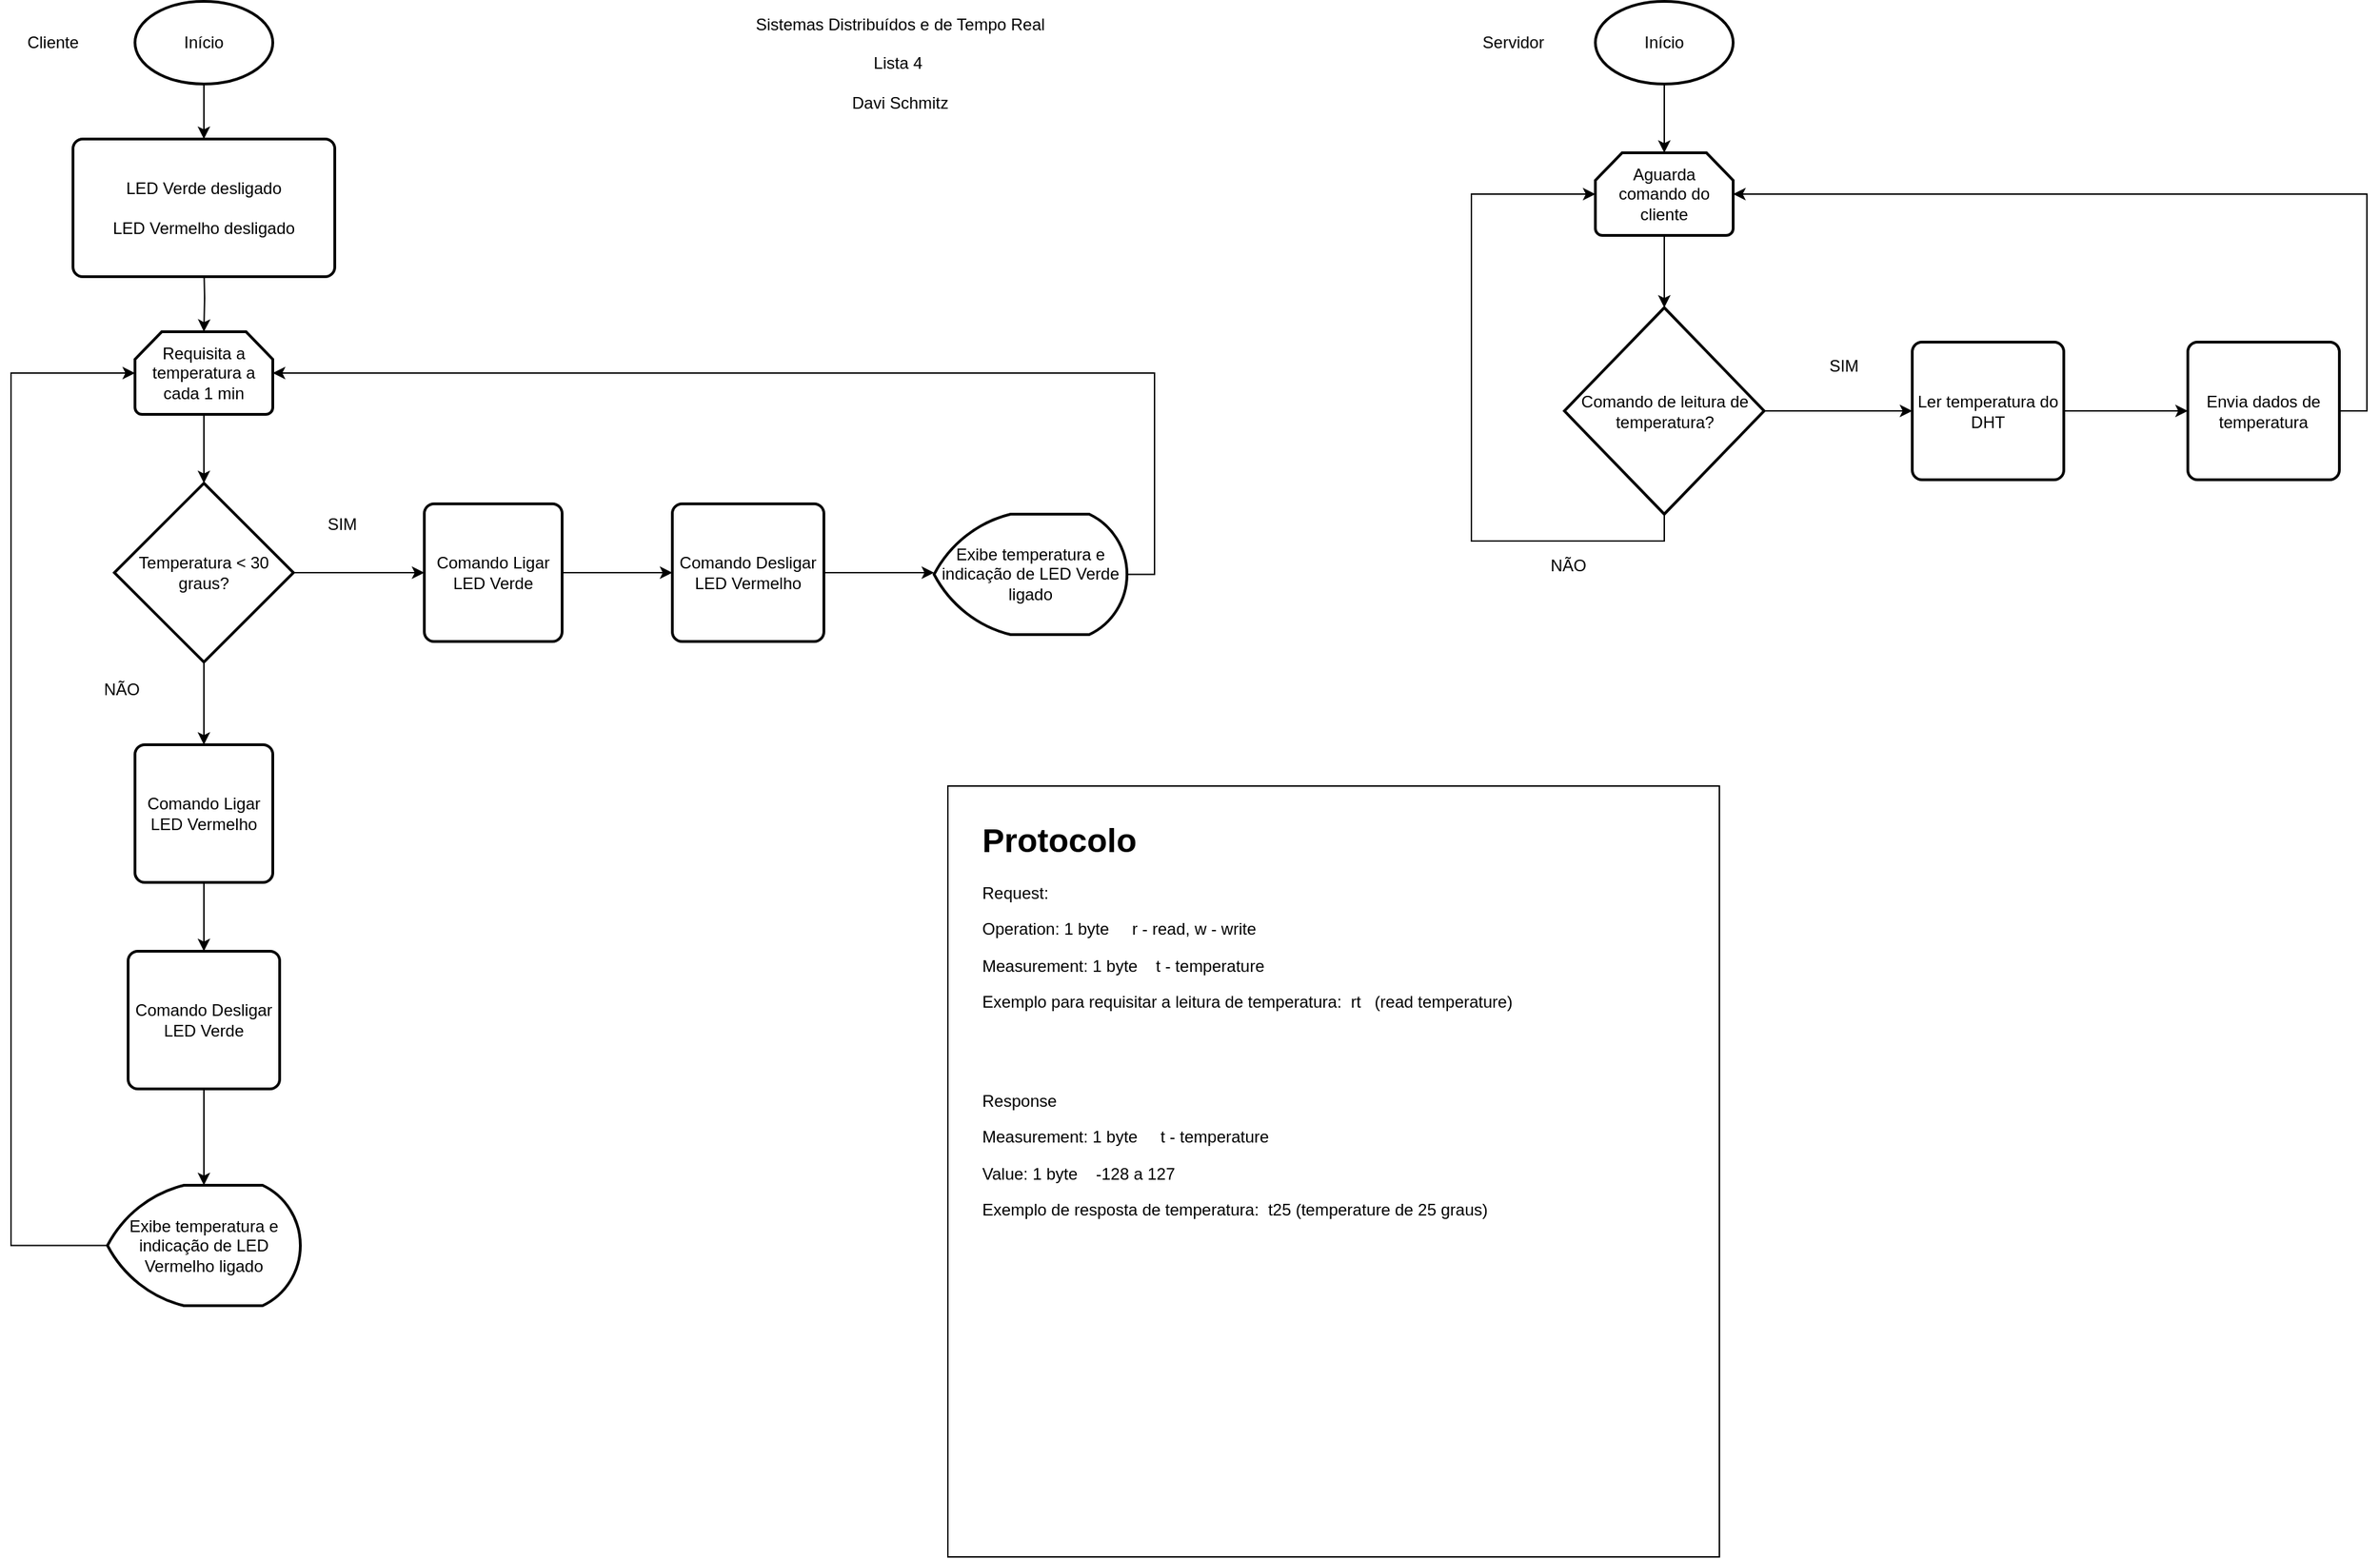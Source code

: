 <mxfile version="20.4.0" type="device"><diagram id="R2lEEEUBdFMjLlhIrx00" name="Page-1"><mxGraphModel dx="2366" dy="1071" grid="1" gridSize="10" guides="1" tooltips="1" connect="1" arrows="1" fold="1" page="1" pageScale="1" pageWidth="3300" pageHeight="4681" math="0" shadow="0" extFonts="Permanent Marker^https://fonts.googleapis.com/css?family=Permanent+Marker"><root><mxCell id="0"/><mxCell id="1" parent="0"/><mxCell id="QKJgqJJw7sDUuffqFae5-2" value="Cliente" style="text;html=1;align=center;verticalAlign=middle;resizable=0;points=[];autosize=1;strokeColor=none;fillColor=none;" parent="1" vertex="1"><mxGeometry x="550" y="35" width="60" height="30" as="geometry"/></mxCell><mxCell id="QKJgqJJw7sDUuffqFae5-5" style="edgeStyle=orthogonalEdgeStyle;rounded=0;orthogonalLoop=1;jettySize=auto;html=1;entryX=0.5;entryY=0;entryDx=0;entryDy=0;entryPerimeter=0;" parent="1" target="QKJgqJJw7sDUuffqFae5-8" edge="1"><mxGeometry relative="1" as="geometry"><mxPoint x="690" y="210" as="sourcePoint"/><mxPoint x="690" y="240" as="targetPoint"/></mxGeometry></mxCell><mxCell id="QKJgqJJw7sDUuffqFae5-6" style="edgeStyle=orthogonalEdgeStyle;rounded=0;orthogonalLoop=1;jettySize=auto;html=1;exitX=0.5;exitY=1;exitDx=0;exitDy=0;entryX=0.5;entryY=0;entryDx=0;entryDy=0;entryPerimeter=0;" parent="1" target="QKJgqJJw7sDUuffqFae5-4" edge="1"><mxGeometry relative="1" as="geometry"><mxPoint x="690" y="340" as="sourcePoint"/><Array as="points"><mxPoint x="690" y="320"/><mxPoint x="690" y="320"/></Array></mxGeometry></mxCell><mxCell id="QKJgqJJw7sDUuffqFae5-9" style="edgeStyle=orthogonalEdgeStyle;rounded=0;orthogonalLoop=1;jettySize=auto;html=1;exitX=1;exitY=0.5;exitDx=0;exitDy=0;exitPerimeter=0;entryX=0;entryY=0.5;entryDx=0;entryDy=0;" parent="1" source="QKJgqJJw7sDUuffqFae5-4" target="QKJgqJJw7sDUuffqFae5-7" edge="1"><mxGeometry relative="1" as="geometry"/></mxCell><mxCell id="QKJgqJJw7sDUuffqFae5-13" style="edgeStyle=orthogonalEdgeStyle;rounded=0;orthogonalLoop=1;jettySize=auto;html=1;exitX=0.5;exitY=1;exitDx=0;exitDy=0;exitPerimeter=0;entryX=0.5;entryY=0;entryDx=0;entryDy=0;" parent="1" source="QKJgqJJw7sDUuffqFae5-4" target="QKJgqJJw7sDUuffqFae5-12" edge="1"><mxGeometry relative="1" as="geometry"/></mxCell><mxCell id="QKJgqJJw7sDUuffqFae5-4" value="Temperatura &amp;lt; 30 graus?" style="strokeWidth=2;html=1;shape=mxgraph.flowchart.decision;whiteSpace=wrap;" parent="1" vertex="1"><mxGeometry x="625" y="370" width="130" height="130" as="geometry"/></mxCell><mxCell id="QKJgqJJw7sDUuffqFae5-15" value="" style="edgeStyle=orthogonalEdgeStyle;rounded=0;orthogonalLoop=1;jettySize=auto;html=1;entryX=0;entryY=0.5;entryDx=0;entryDy=0;" parent="1" source="QKJgqJJw7sDUuffqFae5-7" target="QKJgqJJw7sDUuffqFae5-16" edge="1"><mxGeometry relative="1" as="geometry"><mxPoint x="1020" y="435" as="targetPoint"/></mxGeometry></mxCell><mxCell id="QKJgqJJw7sDUuffqFae5-7" value="Comando Ligar LED Verde" style="rounded=1;whiteSpace=wrap;html=1;absoluteArcSize=1;arcSize=14;strokeWidth=2;" parent="1" vertex="1"><mxGeometry x="850" y="385" width="100" height="100" as="geometry"/></mxCell><mxCell id="QKJgqJJw7sDUuffqFae5-8" value="Requisita a temperatura a cada 1 min" style="strokeWidth=2;html=1;shape=mxgraph.flowchart.loop_limit;whiteSpace=wrap;" parent="1" vertex="1"><mxGeometry x="640" y="260" width="100" height="60" as="geometry"/></mxCell><mxCell id="QKJgqJJw7sDUuffqFae5-10" value="SIM" style="text;html=1;align=center;verticalAlign=middle;resizable=0;points=[];autosize=1;strokeColor=none;fillColor=none;" parent="1" vertex="1"><mxGeometry x="770" y="385" width="40" height="30" as="geometry"/></mxCell><mxCell id="QKJgqJJw7sDUuffqFae5-11" value="NÃO" style="text;html=1;align=center;verticalAlign=middle;resizable=0;points=[];autosize=1;strokeColor=none;fillColor=none;" parent="1" vertex="1"><mxGeometry x="605" y="505" width="50" height="30" as="geometry"/></mxCell><mxCell id="QKJgqJJw7sDUuffqFae5-22" style="edgeStyle=orthogonalEdgeStyle;rounded=0;orthogonalLoop=1;jettySize=auto;html=1;exitX=0.5;exitY=1;exitDx=0;exitDy=0;entryX=0.5;entryY=0;entryDx=0;entryDy=0;" parent="1" source="QKJgqJJw7sDUuffqFae5-12" target="QKJgqJJw7sDUuffqFae5-21" edge="1"><mxGeometry relative="1" as="geometry"/></mxCell><mxCell id="QKJgqJJw7sDUuffqFae5-12" value="Comando Ligar LED Vermelho" style="rounded=1;whiteSpace=wrap;html=1;absoluteArcSize=1;arcSize=14;strokeWidth=2;" parent="1" vertex="1"><mxGeometry x="640" y="560" width="100" height="100" as="geometry"/></mxCell><mxCell id="QKJgqJJw7sDUuffqFae5-16" value="Comando Desligar LED Vermelho" style="rounded=1;whiteSpace=wrap;html=1;absoluteArcSize=1;arcSize=14;strokeWidth=2;" parent="1" vertex="1"><mxGeometry x="1030" y="385" width="110" height="100" as="geometry"/></mxCell><mxCell id="QKJgqJJw7sDUuffqFae5-57" style="edgeStyle=orthogonalEdgeStyle;rounded=0;orthogonalLoop=1;jettySize=auto;html=1;exitX=0.5;exitY=1;exitDx=0;exitDy=0;entryX=0.5;entryY=0;entryDx=0;entryDy=0;entryPerimeter=0;" parent="1" source="QKJgqJJw7sDUuffqFae5-21" target="QKJgqJJw7sDUuffqFae5-31" edge="1"><mxGeometry relative="1" as="geometry"/></mxCell><mxCell id="QKJgqJJw7sDUuffqFae5-21" value="Comando Desligar LED Verde" style="rounded=1;whiteSpace=wrap;html=1;absoluteArcSize=1;arcSize=14;strokeWidth=2;" parent="1" vertex="1"><mxGeometry x="635" y="710" width="110" height="100" as="geometry"/></mxCell><mxCell id="QKJgqJJw7sDUuffqFae5-24" value="LED Verde desligado&lt;br&gt;&lt;br&gt;LED Vermelho desligado" style="rounded=1;whiteSpace=wrap;html=1;absoluteArcSize=1;arcSize=14;strokeWidth=2;" parent="1" vertex="1"><mxGeometry x="595" y="120" width="190" height="100" as="geometry"/></mxCell><mxCell id="QKJgqJJw7sDUuffqFae5-27" style="edgeStyle=orthogonalEdgeStyle;rounded=0;orthogonalLoop=1;jettySize=auto;html=1;exitX=0.5;exitY=1;exitDx=0;exitDy=0;exitPerimeter=0;entryX=0.5;entryY=0;entryDx=0;entryDy=0;" parent="1" source="QKJgqJJw7sDUuffqFae5-25" target="QKJgqJJw7sDUuffqFae5-24" edge="1"><mxGeometry relative="1" as="geometry"/></mxCell><mxCell id="QKJgqJJw7sDUuffqFae5-25" value="Início" style="strokeWidth=2;html=1;shape=mxgraph.flowchart.start_1;whiteSpace=wrap;" parent="1" vertex="1"><mxGeometry x="640" y="20" width="100" height="60" as="geometry"/></mxCell><mxCell id="QKJgqJJw7sDUuffqFae5-28" value="" style="edgeStyle=orthogonalEdgeStyle;rounded=0;orthogonalLoop=1;jettySize=auto;html=1;entryX=0;entryY=0.5;entryDx=0;entryDy=0;exitX=1;exitY=0.5;exitDx=0;exitDy=0;" parent="1" source="QKJgqJJw7sDUuffqFae5-16" edge="1"><mxGeometry relative="1" as="geometry"><mxPoint x="1150" y="435" as="sourcePoint"/><mxPoint x="1220" y="435" as="targetPoint"/></mxGeometry></mxCell><mxCell id="QKJgqJJw7sDUuffqFae5-33" style="edgeStyle=orthogonalEdgeStyle;rounded=0;orthogonalLoop=1;jettySize=auto;html=1;exitX=1;exitY=0.5;exitDx=0;exitDy=0;exitPerimeter=0;entryX=1;entryY=0.5;entryDx=0;entryDy=0;entryPerimeter=0;" parent="1" source="QKJgqJJw7sDUuffqFae5-30" target="QKJgqJJw7sDUuffqFae5-8" edge="1"><mxGeometry relative="1" as="geometry"/></mxCell><mxCell id="QKJgqJJw7sDUuffqFae5-30" value="Exibe temperatura e indicação de LED Verde ligado" style="strokeWidth=2;html=1;shape=mxgraph.flowchart.display;whiteSpace=wrap;" parent="1" vertex="1"><mxGeometry x="1220" y="392.5" width="140" height="87.5" as="geometry"/></mxCell><mxCell id="QKJgqJJw7sDUuffqFae5-32" style="edgeStyle=orthogonalEdgeStyle;rounded=0;orthogonalLoop=1;jettySize=auto;html=1;exitX=0;exitY=0.5;exitDx=0;exitDy=0;exitPerimeter=0;entryX=0;entryY=0.5;entryDx=0;entryDy=0;entryPerimeter=0;" parent="1" source="QKJgqJJw7sDUuffqFae5-31" target="QKJgqJJw7sDUuffqFae5-8" edge="1"><mxGeometry relative="1" as="geometry"><Array as="points"><mxPoint x="550" y="924"/><mxPoint x="550" y="290"/></Array></mxGeometry></mxCell><mxCell id="QKJgqJJw7sDUuffqFae5-31" value="Exibe temperatura e indicação de LED Vermelho ligado" style="strokeWidth=2;html=1;shape=mxgraph.flowchart.display;whiteSpace=wrap;" parent="1" vertex="1"><mxGeometry x="620" y="880" width="140" height="87.5" as="geometry"/></mxCell><mxCell id="QKJgqJJw7sDUuffqFae5-34" value="Servidor" style="text;html=1;align=center;verticalAlign=middle;resizable=0;points=[];autosize=1;strokeColor=none;fillColor=none;" parent="1" vertex="1"><mxGeometry x="1605" y="35" width="70" height="30" as="geometry"/></mxCell><mxCell id="QKJgqJJw7sDUuffqFae5-64" style="edgeStyle=orthogonalEdgeStyle;rounded=0;orthogonalLoop=1;jettySize=auto;html=1;exitX=0.5;exitY=1;exitDx=0;exitDy=0;exitPerimeter=0;entryX=0.5;entryY=0;entryDx=0;entryDy=0;entryPerimeter=0;" parent="1" source="QKJgqJJw7sDUuffqFae5-42" target="QKJgqJJw7sDUuffqFae5-60" edge="1"><mxGeometry relative="1" as="geometry"/></mxCell><mxCell id="QKJgqJJw7sDUuffqFae5-42" value="Aguarda comando do cliente" style="strokeWidth=2;html=1;shape=mxgraph.flowchart.loop_limit;whiteSpace=wrap;" parent="1" vertex="1"><mxGeometry x="1700" y="130" width="100" height="60" as="geometry"/></mxCell><mxCell id="QKJgqJJw7sDUuffqFae5-59" style="edgeStyle=orthogonalEdgeStyle;rounded=0;orthogonalLoop=1;jettySize=auto;html=1;exitX=0.5;exitY=1;exitDx=0;exitDy=0;exitPerimeter=0;entryX=0.5;entryY=0;entryDx=0;entryDy=0;entryPerimeter=0;" parent="1" source="QKJgqJJw7sDUuffqFae5-51" target="QKJgqJJw7sDUuffqFae5-42" edge="1"><mxGeometry relative="1" as="geometry"/></mxCell><mxCell id="QKJgqJJw7sDUuffqFae5-51" value="Início" style="strokeWidth=2;html=1;shape=mxgraph.flowchart.start_1;whiteSpace=wrap;" parent="1" vertex="1"><mxGeometry x="1700" y="20" width="100" height="60" as="geometry"/></mxCell><mxCell id="QKJgqJJw7sDUuffqFae5-63" style="edgeStyle=orthogonalEdgeStyle;rounded=0;orthogonalLoop=1;jettySize=auto;html=1;exitX=1;exitY=0.5;exitDx=0;exitDy=0;exitPerimeter=0;entryX=0;entryY=0.5;entryDx=0;entryDy=0;" parent="1" source="QKJgqJJw7sDUuffqFae5-60" target="QKJgqJJw7sDUuffqFae5-62" edge="1"><mxGeometry relative="1" as="geometry"/></mxCell><mxCell id="QKJgqJJw7sDUuffqFae5-68" style="edgeStyle=orthogonalEdgeStyle;rounded=0;orthogonalLoop=1;jettySize=auto;html=1;exitX=0.5;exitY=1;exitDx=0;exitDy=0;exitPerimeter=0;entryX=0;entryY=0.5;entryDx=0;entryDy=0;entryPerimeter=0;" parent="1" source="QKJgqJJw7sDUuffqFae5-60" target="QKJgqJJw7sDUuffqFae5-42" edge="1"><mxGeometry relative="1" as="geometry"><mxPoint x="1600" y="220" as="targetPoint"/><Array as="points"><mxPoint x="1750" y="412"/><mxPoint x="1610" y="412"/><mxPoint x="1610" y="160"/></Array></mxGeometry></mxCell><mxCell id="QKJgqJJw7sDUuffqFae5-60" value="Comando de leitura de temperatura?" style="strokeWidth=2;html=1;shape=mxgraph.flowchart.decision;whiteSpace=wrap;" parent="1" vertex="1"><mxGeometry x="1677.5" y="242.5" width="145" height="150" as="geometry"/></mxCell><mxCell id="QKJgqJJw7sDUuffqFae5-61" value="SIM" style="text;html=1;align=center;verticalAlign=middle;resizable=0;points=[];autosize=1;strokeColor=none;fillColor=none;" parent="1" vertex="1"><mxGeometry x="1860" y="270" width="40" height="30" as="geometry"/></mxCell><mxCell id="QKJgqJJw7sDUuffqFae5-66" style="edgeStyle=orthogonalEdgeStyle;rounded=0;orthogonalLoop=1;jettySize=auto;html=1;exitX=1;exitY=0.5;exitDx=0;exitDy=0;entryX=0;entryY=0.5;entryDx=0;entryDy=0;" parent="1" source="QKJgqJJw7sDUuffqFae5-62" target="QKJgqJJw7sDUuffqFae5-65" edge="1"><mxGeometry relative="1" as="geometry"/></mxCell><mxCell id="QKJgqJJw7sDUuffqFae5-62" value="Ler temperatura do DHT" style="rounded=1;whiteSpace=wrap;html=1;absoluteArcSize=1;arcSize=14;strokeWidth=2;" parent="1" vertex="1"><mxGeometry x="1930" y="267.5" width="110" height="100" as="geometry"/></mxCell><mxCell id="QKJgqJJw7sDUuffqFae5-67" style="edgeStyle=orthogonalEdgeStyle;rounded=0;orthogonalLoop=1;jettySize=auto;html=1;exitX=1;exitY=0.5;exitDx=0;exitDy=0;entryX=1;entryY=0.5;entryDx=0;entryDy=0;entryPerimeter=0;" parent="1" source="QKJgqJJw7sDUuffqFae5-65" target="QKJgqJJw7sDUuffqFae5-42" edge="1"><mxGeometry relative="1" as="geometry"/></mxCell><mxCell id="QKJgqJJw7sDUuffqFae5-65" value="Envia dados de temperatura" style="rounded=1;whiteSpace=wrap;html=1;absoluteArcSize=1;arcSize=14;strokeWidth=2;" parent="1" vertex="1"><mxGeometry x="2130" y="267.5" width="110" height="100" as="geometry"/></mxCell><mxCell id="QKJgqJJw7sDUuffqFae5-69" value="NÃO" style="text;html=1;align=center;verticalAlign=middle;resizable=0;points=[];autosize=1;strokeColor=none;fillColor=none;" parent="1" vertex="1"><mxGeometry x="1655" y="415" width="50" height="30" as="geometry"/></mxCell><mxCell id="QKJgqJJw7sDUuffqFae5-72" value="&lt;br&gt;&lt;br&gt;" style="whiteSpace=wrap;html=1;aspect=fixed;" parent="1" vertex="1"><mxGeometry x="1230" y="590" width="560" height="560" as="geometry"/></mxCell><mxCell id="QKJgqJJw7sDUuffqFae5-74" value="&lt;h1&gt;Protocolo&lt;/h1&gt;&lt;p&gt;Request:&lt;/p&gt;&lt;p&gt;&lt;span style=&quot;background-color: initial;&quot;&gt;Operation: 1 byte&amp;nbsp; &amp;nbsp; &amp;nbsp;r - read, w - write&lt;/span&gt;&lt;/p&gt;&lt;p&gt;&lt;span style=&quot;background-color: initial;&quot;&gt;Measurement: 1 byte&amp;nbsp; &amp;nbsp; t - temperature&amp;nbsp;&lt;/span&gt;&lt;/p&gt;&lt;p&gt;Exemplo para requisitar a leitura de temperatura:&amp;nbsp; rt&amp;nbsp; &amp;nbsp;(read temperature)&lt;br&gt;&lt;br&gt;&lt;br&gt;&lt;br&gt;&lt;br&gt;Response&lt;/p&gt;&lt;p&gt;Measurement: 1 byte&amp;nbsp; &amp;nbsp; &amp;nbsp;t - temperature&lt;/p&gt;&lt;p&gt;Value: 1 byte&amp;nbsp; &amp;nbsp; -128 a 127&lt;/p&gt;&lt;p&gt;Exemplo de resposta de temperatura:&amp;nbsp; t25 (temperature de 25 graus)&lt;/p&gt;" style="text;html=1;strokeColor=none;fillColor=none;spacing=5;spacingTop=-20;whiteSpace=wrap;overflow=hidden;rounded=0;" parent="1" vertex="1"><mxGeometry x="1250" y="610" width="520" height="490" as="geometry"/></mxCell><mxCell id="QKJgqJJw7sDUuffqFae5-75" value="Sistemas Distribuídos e de Tempo Real&lt;br&gt;&lt;br&gt;Lista 4&amp;nbsp;&lt;br&gt;&lt;br&gt;Davi Schmitz" style="text;html=1;align=center;verticalAlign=middle;resizable=0;points=[];autosize=1;strokeColor=none;fillColor=none;" parent="1" vertex="1"><mxGeometry x="1080" y="20" width="230" height="90" as="geometry"/></mxCell></root></mxGraphModel></diagram></mxfile>